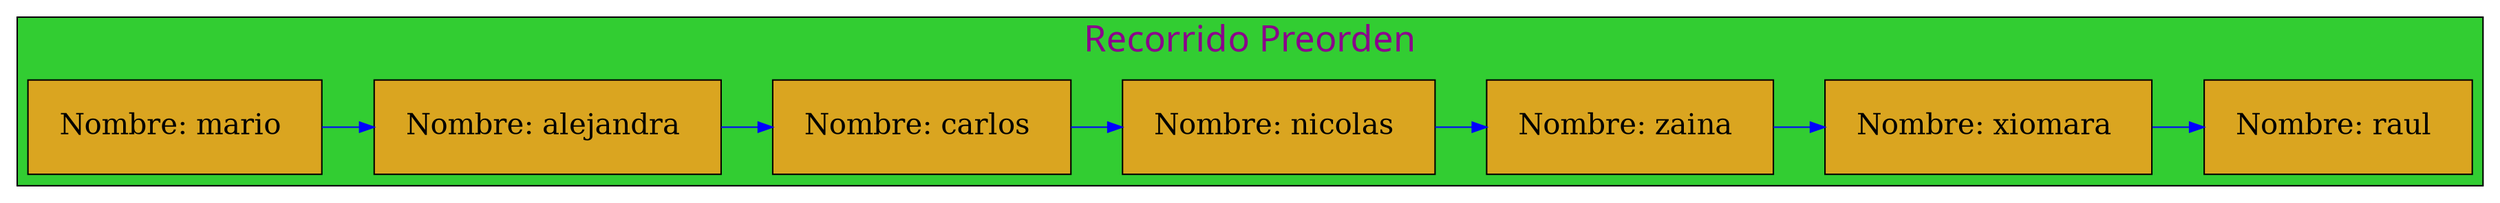 digraph Preorden_Traversal{

graph[ranksep= "0.5",nodesep= "0.5"];subgraph cluster_4{

label="Recorrido Preorden";
labelloc=t;
fontcolor=magenta4;
fontname=algerian;
fontsize=25;
style=filled;
fillcolor=limegreen;

node[margin=0.3 shape=box style=filled fontcolor=black fillcolor=goldenrod fontsize=20];
{rank=same;

25769968848[label="Nombre: mario " ];
25770344352[label="Nombre: alejandra " ];
25770344928[label="Nombre: carlos " ];
25770344624[label="Nombre: nicolas " ];
25770345008[label="Nombre: zaina " ];
25770345488[label="Nombre: xiomara " ];
25770345568[label="Nombre: raul " ];
};
25769968848 -> 25770344352 -> 25770344928 -> 25770344624 -> 25770345008 -> 25770345488 -> 25770345568 

[color=blue ];
}

}